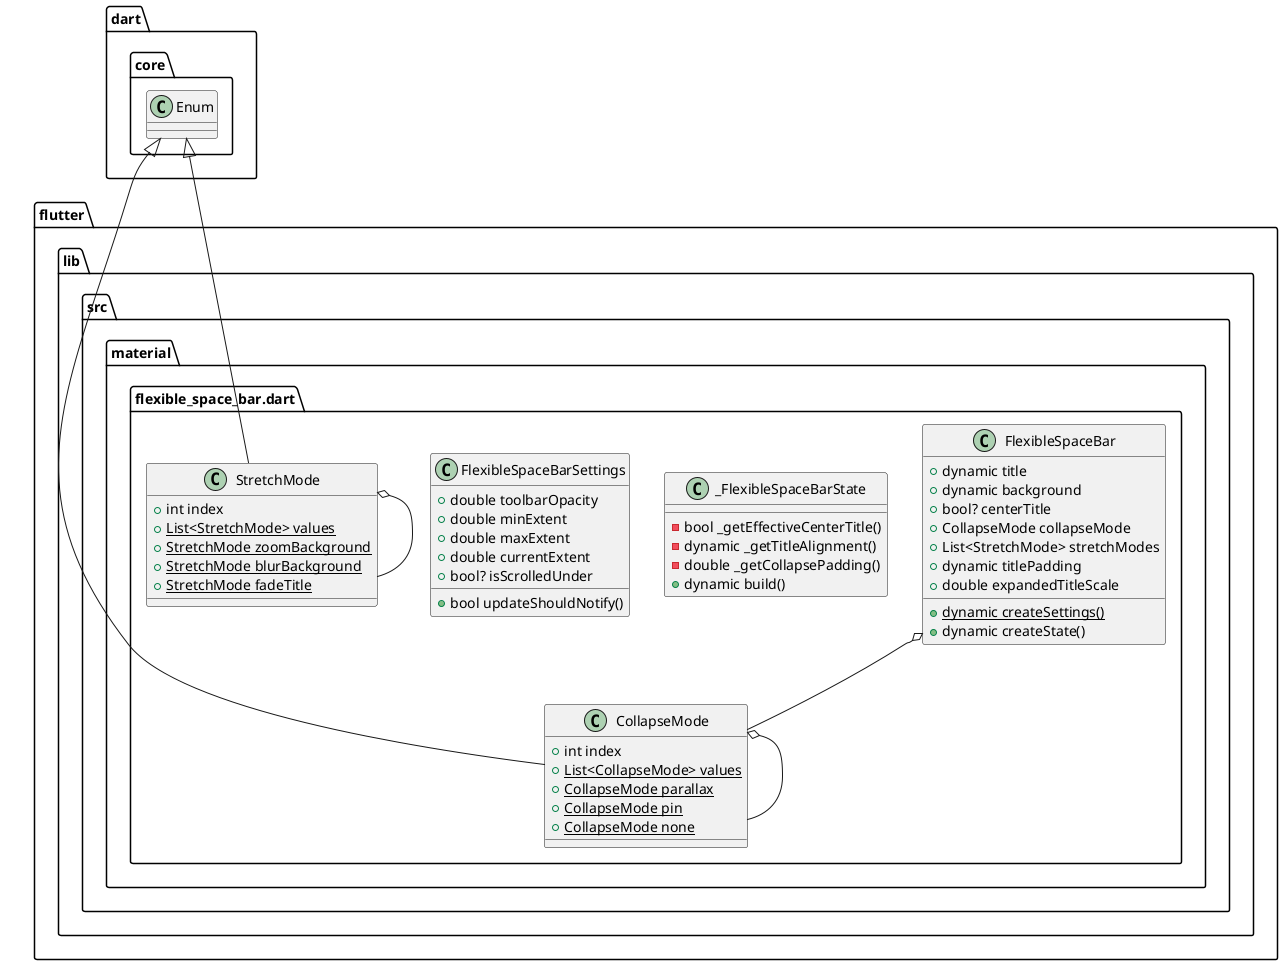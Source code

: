 @startuml
set namespaceSeparator ::

class "flutter::lib::src::material::flexible_space_bar.dart::FlexibleSpaceBar" {
  +dynamic title
  +dynamic background
  +bool? centerTitle
  +CollapseMode collapseMode
  +List<StretchMode> stretchModes
  +dynamic titlePadding
  +double expandedTitleScale
  {static} +dynamic createSettings()
  +dynamic createState()
}

"flutter::lib::src::material::flexible_space_bar.dart::FlexibleSpaceBar" o-- "flutter::lib::src::material::flexible_space_bar.dart::CollapseMode"

class "flutter::lib::src::material::flexible_space_bar.dart::_FlexibleSpaceBarState" {
  -bool _getEffectiveCenterTitle()
  -dynamic _getTitleAlignment()
  -double _getCollapsePadding()
  +dynamic build()
}

class "flutter::lib::src::material::flexible_space_bar.dart::FlexibleSpaceBarSettings" {
  +double toolbarOpacity
  +double minExtent
  +double maxExtent
  +double currentExtent
  +bool? isScrolledUnder
  +bool updateShouldNotify()
}

class "flutter::lib::src::material::flexible_space_bar.dart::CollapseMode" {
  +int index
  {static} +List<CollapseMode> values
  {static} +CollapseMode parallax
  {static} +CollapseMode pin
  {static} +CollapseMode none
}

"flutter::lib::src::material::flexible_space_bar.dart::CollapseMode" o-- "flutter::lib::src::material::flexible_space_bar.dart::CollapseMode"
"dart::core::Enum" <|-- "flutter::lib::src::material::flexible_space_bar.dart::CollapseMode"

class "flutter::lib::src::material::flexible_space_bar.dart::StretchMode" {
  +int index
  {static} +List<StretchMode> values
  {static} +StretchMode zoomBackground
  {static} +StretchMode blurBackground
  {static} +StretchMode fadeTitle
}

"flutter::lib::src::material::flexible_space_bar.dart::StretchMode" o-- "flutter::lib::src::material::flexible_space_bar.dart::StretchMode"
"dart::core::Enum" <|-- "flutter::lib::src::material::flexible_space_bar.dart::StretchMode"


@enduml